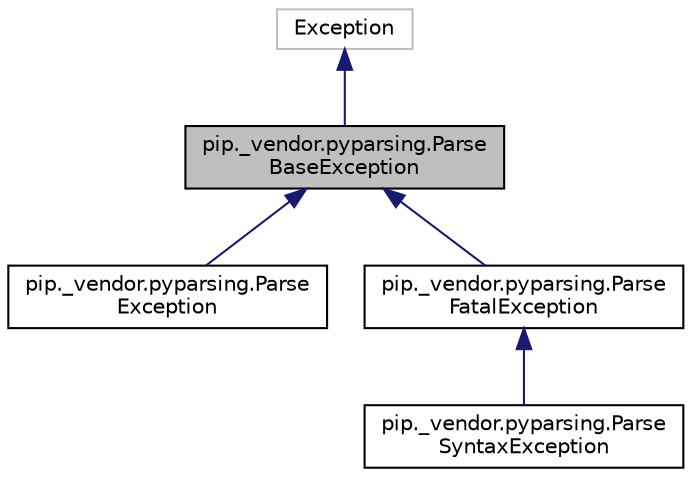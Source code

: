 digraph "pip._vendor.pyparsing.ParseBaseException"
{
 // LATEX_PDF_SIZE
  edge [fontname="Helvetica",fontsize="10",labelfontname="Helvetica",labelfontsize="10"];
  node [fontname="Helvetica",fontsize="10",shape=record];
  Node1 [label="pip._vendor.pyparsing.Parse\lBaseException",height=0.2,width=0.4,color="black", fillcolor="grey75", style="filled", fontcolor="black",tooltip=" "];
  Node2 -> Node1 [dir="back",color="midnightblue",fontsize="10",style="solid",fontname="Helvetica"];
  Node2 [label="Exception",height=0.2,width=0.4,color="grey75", fillcolor="white", style="filled",tooltip=" "];
  Node1 -> Node3 [dir="back",color="midnightblue",fontsize="10",style="solid",fontname="Helvetica"];
  Node3 [label="pip._vendor.pyparsing.Parse\lException",height=0.2,width=0.4,color="black", fillcolor="white", style="filled",URL="$db/d4b/classpip_1_1__vendor_1_1pyparsing_1_1_parse_exception.html",tooltip=" "];
  Node1 -> Node4 [dir="back",color="midnightblue",fontsize="10",style="solid",fontname="Helvetica"];
  Node4 [label="pip._vendor.pyparsing.Parse\lFatalException",height=0.2,width=0.4,color="black", fillcolor="white", style="filled",URL="$d6/d53/classpip_1_1__vendor_1_1pyparsing_1_1_parse_fatal_exception.html",tooltip=" "];
  Node4 -> Node5 [dir="back",color="midnightblue",fontsize="10",style="solid",fontname="Helvetica"];
  Node5 [label="pip._vendor.pyparsing.Parse\lSyntaxException",height=0.2,width=0.4,color="black", fillcolor="white", style="filled",URL="$d0/dbe/classpip_1_1__vendor_1_1pyparsing_1_1_parse_syntax_exception.html",tooltip=" "];
}
